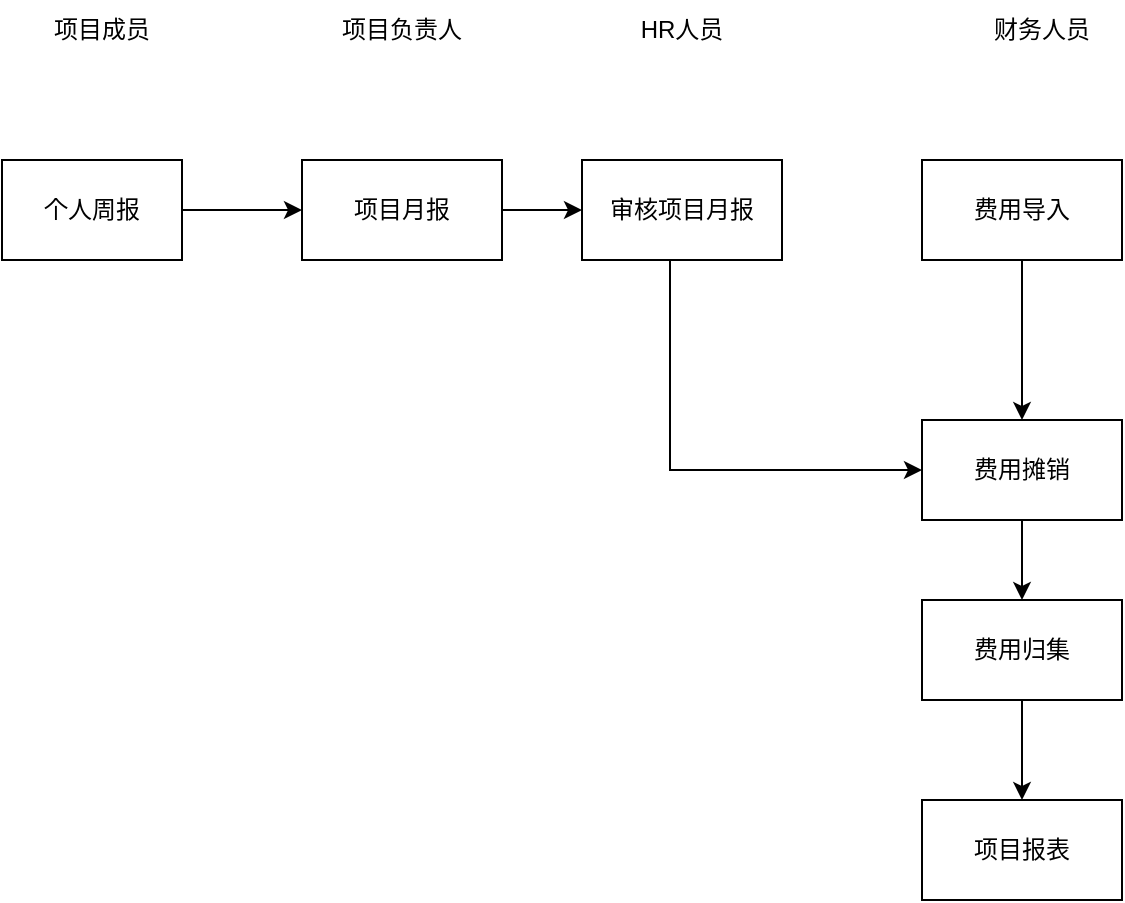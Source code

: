 <mxfile version="17.4.6" type="github" pages="2">
  <diagram id="C5RBs43oDa-KdzZeNtuy" name="总体流程">
    <mxGraphModel dx="1186" dy="654" grid="1" gridSize="10" guides="1" tooltips="1" connect="1" arrows="1" fold="1" page="1" pageScale="1" pageWidth="827" pageHeight="1169" math="0" shadow="0">
      <root>
        <mxCell id="WIyWlLk6GJQsqaUBKTNV-0" />
        <mxCell id="WIyWlLk6GJQsqaUBKTNV-1" parent="WIyWlLk6GJQsqaUBKTNV-0" />
        <mxCell id="C-KlC-YwMYe3Bj45QQ63-6" style="edgeStyle=orthogonalEdgeStyle;rounded=0;orthogonalLoop=1;jettySize=auto;html=1;entryX=0.5;entryY=0;entryDx=0;entryDy=0;" edge="1" parent="WIyWlLk6GJQsqaUBKTNV-1" source="C-KlC-YwMYe3Bj45QQ63-0" target="C-KlC-YwMYe3Bj45QQ63-2">
          <mxGeometry relative="1" as="geometry" />
        </mxCell>
        <mxCell id="C-KlC-YwMYe3Bj45QQ63-0" value="费用导入" style="rounded=0;whiteSpace=wrap;html=1;" vertex="1" parent="WIyWlLk6GJQsqaUBKTNV-1">
          <mxGeometry x="480" y="160" width="100" height="50" as="geometry" />
        </mxCell>
        <mxCell id="C-KlC-YwMYe3Bj45QQ63-5" style="edgeStyle=orthogonalEdgeStyle;rounded=0;orthogonalLoop=1;jettySize=auto;html=1;entryX=0;entryY=0.5;entryDx=0;entryDy=0;exitX=0.44;exitY=1.01;exitDx=0;exitDy=0;exitPerimeter=0;" edge="1" parent="WIyWlLk6GJQsqaUBKTNV-1" source="a2dMxt3kqsDvFnWidYsM-1" target="C-KlC-YwMYe3Bj45QQ63-2">
          <mxGeometry relative="1" as="geometry" />
        </mxCell>
        <mxCell id="a2dMxt3kqsDvFnWidYsM-2" style="edgeStyle=orthogonalEdgeStyle;rounded=0;orthogonalLoop=1;jettySize=auto;html=1;entryX=0;entryY=0.5;entryDx=0;entryDy=0;" edge="1" parent="WIyWlLk6GJQsqaUBKTNV-1" source="C-KlC-YwMYe3Bj45QQ63-1" target="a2dMxt3kqsDvFnWidYsM-1">
          <mxGeometry relative="1" as="geometry" />
        </mxCell>
        <mxCell id="C-KlC-YwMYe3Bj45QQ63-1" value="项目月报" style="rounded=0;whiteSpace=wrap;html=1;" vertex="1" parent="WIyWlLk6GJQsqaUBKTNV-1">
          <mxGeometry x="170" y="160" width="100" height="50" as="geometry" />
        </mxCell>
        <mxCell id="C-KlC-YwMYe3Bj45QQ63-7" style="edgeStyle=orthogonalEdgeStyle;rounded=0;orthogonalLoop=1;jettySize=auto;html=1;entryX=0.5;entryY=0;entryDx=0;entryDy=0;" edge="1" parent="WIyWlLk6GJQsqaUBKTNV-1" source="C-KlC-YwMYe3Bj45QQ63-2" target="C-KlC-YwMYe3Bj45QQ63-3">
          <mxGeometry relative="1" as="geometry" />
        </mxCell>
        <mxCell id="C-KlC-YwMYe3Bj45QQ63-2" value="费用摊销" style="rounded=0;whiteSpace=wrap;html=1;" vertex="1" parent="WIyWlLk6GJQsqaUBKTNV-1">
          <mxGeometry x="480" y="290" width="100" height="50" as="geometry" />
        </mxCell>
        <mxCell id="C-KlC-YwMYe3Bj45QQ63-8" style="edgeStyle=orthogonalEdgeStyle;rounded=0;orthogonalLoop=1;jettySize=auto;html=1;entryX=0.5;entryY=0;entryDx=0;entryDy=0;" edge="1" parent="WIyWlLk6GJQsqaUBKTNV-1" source="C-KlC-YwMYe3Bj45QQ63-3" target="C-KlC-YwMYe3Bj45QQ63-4">
          <mxGeometry relative="1" as="geometry" />
        </mxCell>
        <mxCell id="C-KlC-YwMYe3Bj45QQ63-3" value="费用归集" style="rounded=0;whiteSpace=wrap;html=1;" vertex="1" parent="WIyWlLk6GJQsqaUBKTNV-1">
          <mxGeometry x="480" y="380" width="100" height="50" as="geometry" />
        </mxCell>
        <mxCell id="C-KlC-YwMYe3Bj45QQ63-4" value="项目报表" style="rounded=0;whiteSpace=wrap;html=1;" vertex="1" parent="WIyWlLk6GJQsqaUBKTNV-1">
          <mxGeometry x="480" y="480" width="100" height="50" as="geometry" />
        </mxCell>
        <mxCell id="C-KlC-YwMYe3Bj45QQ63-9" value="项目负责人" style="text;html=1;strokeColor=none;fillColor=none;align=center;verticalAlign=middle;whiteSpace=wrap;rounded=0;" vertex="1" parent="WIyWlLk6GJQsqaUBKTNV-1">
          <mxGeometry x="180" y="80" width="80" height="30" as="geometry" />
        </mxCell>
        <mxCell id="C-KlC-YwMYe3Bj45QQ63-10" value="财务人员" style="text;html=1;strokeColor=none;fillColor=none;align=center;verticalAlign=middle;whiteSpace=wrap;rounded=0;" vertex="1" parent="WIyWlLk6GJQsqaUBKTNV-1">
          <mxGeometry x="500" y="80" width="80" height="30" as="geometry" />
        </mxCell>
        <mxCell id="C-KlC-YwMYe3Bj45QQ63-11" value="项目成员" style="text;html=1;strokeColor=none;fillColor=none;align=center;verticalAlign=middle;whiteSpace=wrap;rounded=0;" vertex="1" parent="WIyWlLk6GJQsqaUBKTNV-1">
          <mxGeometry x="30" y="80" width="80" height="30" as="geometry" />
        </mxCell>
        <mxCell id="C-KlC-YwMYe3Bj45QQ63-13" style="edgeStyle=orthogonalEdgeStyle;rounded=0;orthogonalLoop=1;jettySize=auto;html=1;entryX=0;entryY=0.5;entryDx=0;entryDy=0;" edge="1" parent="WIyWlLk6GJQsqaUBKTNV-1" source="C-KlC-YwMYe3Bj45QQ63-12" target="C-KlC-YwMYe3Bj45QQ63-1">
          <mxGeometry relative="1" as="geometry" />
        </mxCell>
        <mxCell id="C-KlC-YwMYe3Bj45QQ63-12" value="个人周报" style="rounded=0;whiteSpace=wrap;html=1;" vertex="1" parent="WIyWlLk6GJQsqaUBKTNV-1">
          <mxGeometry x="20" y="160" width="90" height="50" as="geometry" />
        </mxCell>
        <mxCell id="a2dMxt3kqsDvFnWidYsM-0" value="HR人员" style="text;html=1;strokeColor=none;fillColor=none;align=center;verticalAlign=middle;whiteSpace=wrap;rounded=0;" vertex="1" parent="WIyWlLk6GJQsqaUBKTNV-1">
          <mxGeometry x="320" y="80" width="80" height="30" as="geometry" />
        </mxCell>
        <mxCell id="a2dMxt3kqsDvFnWidYsM-1" value="审核项目月报" style="rounded=0;whiteSpace=wrap;html=1;" vertex="1" parent="WIyWlLk6GJQsqaUBKTNV-1">
          <mxGeometry x="310" y="160" width="100" height="50" as="geometry" />
        </mxCell>
      </root>
    </mxGraphModel>
  </diagram>
  <diagram id="tMphi7X7rhxziFKKMX2Q" name="费用摊销流程">
    <mxGraphModel dx="1186" dy="654" grid="1" gridSize="10" guides="1" tooltips="1" connect="1" arrows="1" fold="1" page="1" pageScale="1" pageWidth="827" pageHeight="1169" math="0" shadow="0">
      <root>
        <mxCell id="0" />
        <mxCell id="1" parent="0" />
        <mxCell id="LJzMgTBrtHC8OmEHoOtT-1" value="" style="ellipse;whiteSpace=wrap;html=1;aspect=fixed;" vertex="1" parent="1">
          <mxGeometry x="240" y="100" width="40" height="40" as="geometry" />
        </mxCell>
        <mxCell id="LJzMgTBrtHC8OmEHoOtT-2" value="摊销人工费" style="rounded=0;whiteSpace=wrap;html=1;" vertex="1" parent="1">
          <mxGeometry x="210" y="270" width="100" height="50" as="geometry" />
        </mxCell>
        <mxCell id="LJzMgTBrtHC8OmEHoOtT-3" value="读取项目月报" style="rounded=0;whiteSpace=wrap;html=1;" vertex="1" parent="1">
          <mxGeometry x="210" y="180" width="100" height="50" as="geometry" />
        </mxCell>
      </root>
    </mxGraphModel>
  </diagram>
</mxfile>
